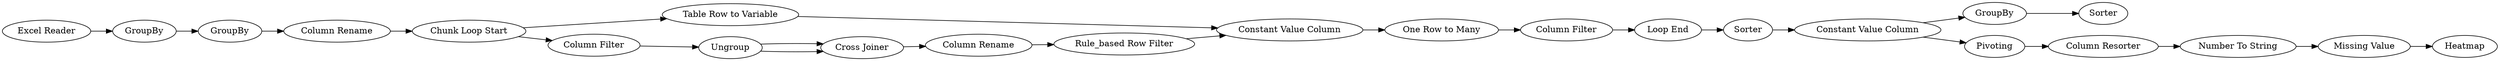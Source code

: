 digraph {
	1 [label="Excel Reader"]
	16 [label=Heatmap]
	23 [label=GroupBy]
	24 [label="Number To String"]
	25 [label=Pivoting]
	26 [label="Constant Value Column"]
	29 [label="Column Resorter"]
	30 [label="Missing Value"]
	31 [label=Sorter]
	2 [label=GroupBy]
	3 [label=GroupBy]
	11 [label="Chunk Loop Start"]
	12 [label=Ungroup]
	13 [label="Cross Joiner"]
	14 [label="Rule_based Row Filter"]
	15 [label="Loop End"]
	17 [label="Table Row to Variable"]
	18 [label="One Row to Many"]
	19 [label="Column Filter"]
	20 [label="Constant Value Column"]
	21 [label="Column Filter"]
	22 [label=Sorter]
	32 [label="Column Rename"]
	33 [label="Column Rename"]
	2 -> 3
	3 -> 32
	11 -> 19
	11 -> 17
	12 -> 13
	12 -> 13
	13 -> 33
	14 -> 20
	15 -> 22
	17 -> 20
	18 -> 21
	19 -> 12
	20 -> 18
	21 -> 15
	32 -> 11
	33 -> 14
	1 -> 2
	23 -> 31
	24 -> 30
	25 -> 29
	26 -> 25
	26 -> 23
	29 -> 24
	30 -> 16
	22 -> 26
	rankdir=LR
}

